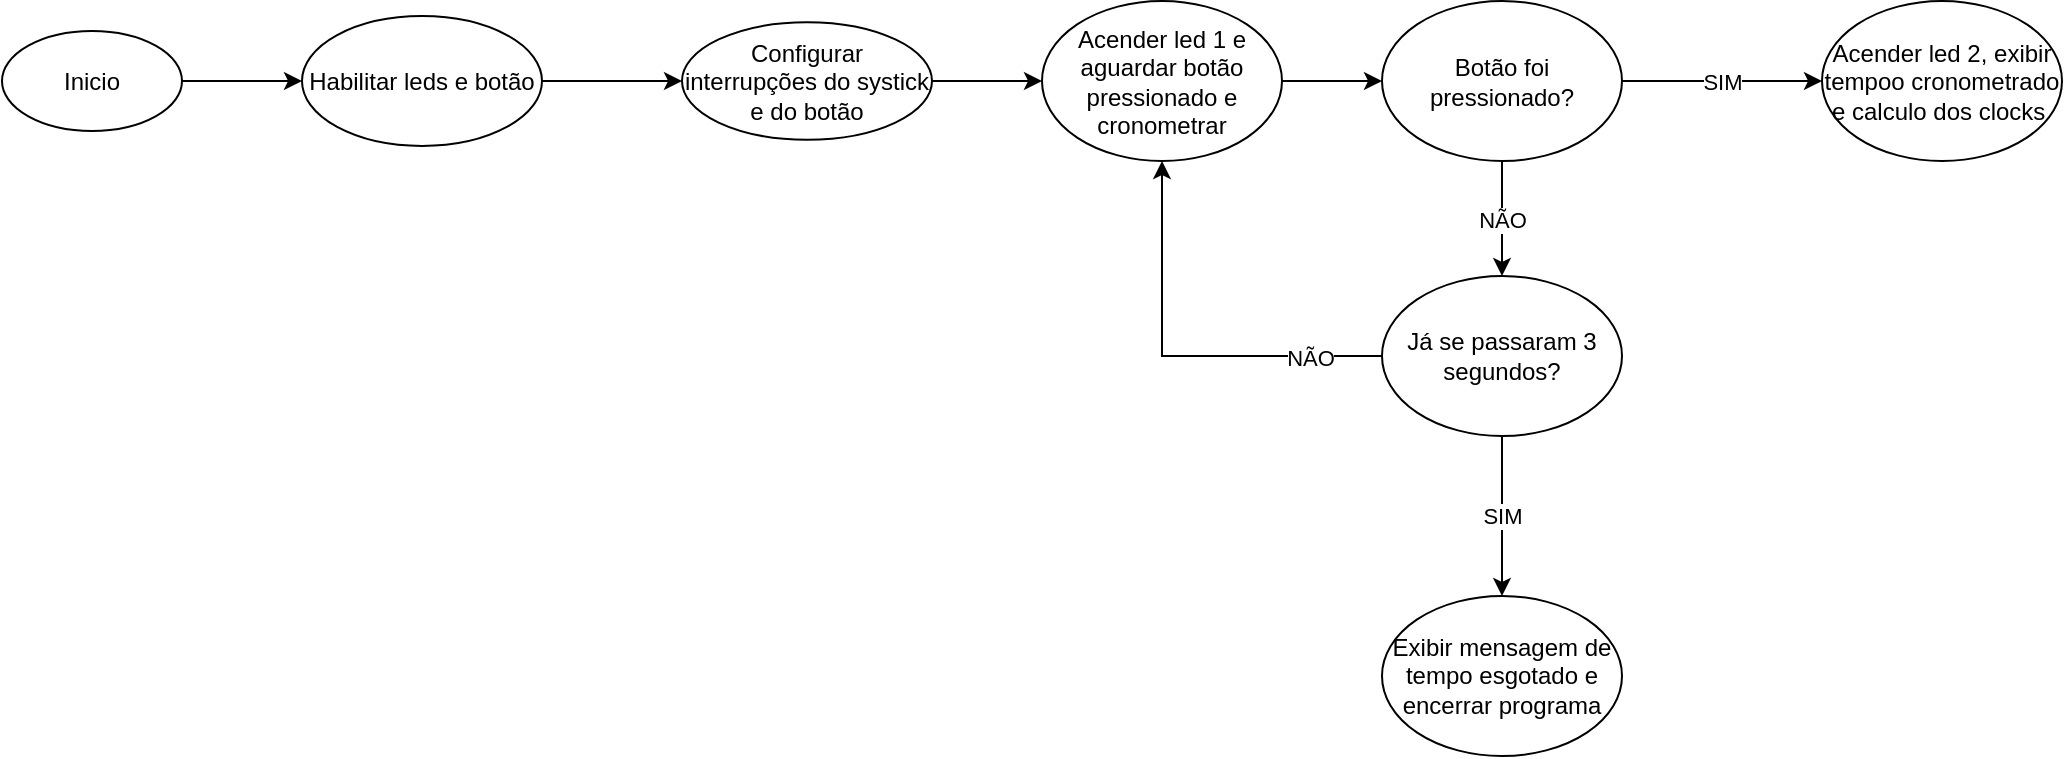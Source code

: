 <mxfile version="15.5.4" type="device"><diagram id="PMwVGdEnrjAZBUgpMOE_" name="Page-1"><mxGraphModel dx="1422" dy="754" grid="1" gridSize="10" guides="1" tooltips="1" connect="1" arrows="1" fold="1" page="0" pageScale="1" pageWidth="850" pageHeight="1100" math="0" shadow="0"><root><mxCell id="0"/><mxCell id="1" parent="0"/><mxCell id="p4JJvIiSr8srQQHq6Qzr-4" style="edgeStyle=orthogonalEdgeStyle;rounded=0;orthogonalLoop=1;jettySize=auto;html=1;entryX=0;entryY=0.5;entryDx=0;entryDy=0;" edge="1" parent="1" source="p4JJvIiSr8srQQHq6Qzr-1" target="p4JJvIiSr8srQQHq6Qzr-3"><mxGeometry relative="1" as="geometry"/></mxCell><mxCell id="p4JJvIiSr8srQQHq6Qzr-1" value="Inicio" style="ellipse;whiteSpace=wrap;html=1;" vertex="1" parent="1"><mxGeometry x="10" y="17.5" width="90" height="50" as="geometry"/></mxCell><mxCell id="p4JJvIiSr8srQQHq6Qzr-6" style="edgeStyle=orthogonalEdgeStyle;rounded=0;orthogonalLoop=1;jettySize=auto;html=1;entryX=0;entryY=0.5;entryDx=0;entryDy=0;" edge="1" parent="1" source="p4JJvIiSr8srQQHq6Qzr-3" target="p4JJvIiSr8srQQHq6Qzr-5"><mxGeometry relative="1" as="geometry"/></mxCell><mxCell id="p4JJvIiSr8srQQHq6Qzr-3" value="Habilitar leds e botão" style="ellipse;whiteSpace=wrap;html=1;" vertex="1" parent="1"><mxGeometry x="160" y="10" width="120" height="65" as="geometry"/></mxCell><mxCell id="p4JJvIiSr8srQQHq6Qzr-8" style="edgeStyle=orthogonalEdgeStyle;rounded=0;orthogonalLoop=1;jettySize=auto;html=1;entryX=0;entryY=0.5;entryDx=0;entryDy=0;" edge="1" parent="1" source="p4JJvIiSr8srQQHq6Qzr-5" target="p4JJvIiSr8srQQHq6Qzr-7"><mxGeometry relative="1" as="geometry"/></mxCell><mxCell id="p4JJvIiSr8srQQHq6Qzr-5" value="Configurar interrupções do systick e do botão" style="ellipse;whiteSpace=wrap;html=1;" vertex="1" parent="1"><mxGeometry x="350" y="13.13" width="125" height="58.75" as="geometry"/></mxCell><mxCell id="p4JJvIiSr8srQQHq6Qzr-10" style="edgeStyle=orthogonalEdgeStyle;rounded=0;orthogonalLoop=1;jettySize=auto;html=1;entryX=0;entryY=0.5;entryDx=0;entryDy=0;" edge="1" parent="1" source="p4JJvIiSr8srQQHq6Qzr-7" target="p4JJvIiSr8srQQHq6Qzr-9"><mxGeometry relative="1" as="geometry"/></mxCell><mxCell id="p4JJvIiSr8srQQHq6Qzr-7" value="Acender led 1 e aguardar botão pressionado e cronometrar" style="ellipse;whiteSpace=wrap;html=1;" vertex="1" parent="1"><mxGeometry x="530" y="2.5" width="120" height="80" as="geometry"/></mxCell><mxCell id="p4JJvIiSr8srQQHq6Qzr-12" value="NÃO" style="edgeStyle=orthogonalEdgeStyle;rounded=0;orthogonalLoop=1;jettySize=auto;html=1;entryX=0.5;entryY=0;entryDx=0;entryDy=0;" edge="1" parent="1" source="p4JJvIiSr8srQQHq6Qzr-9" target="p4JJvIiSr8srQQHq6Qzr-14"><mxGeometry relative="1" as="geometry"><mxPoint x="760" y="130" as="targetPoint"/></mxGeometry></mxCell><mxCell id="p4JJvIiSr8srQQHq6Qzr-20" value="SIM" style="edgeStyle=orthogonalEdgeStyle;rounded=0;orthogonalLoop=1;jettySize=auto;html=1;entryX=0;entryY=0.5;entryDx=0;entryDy=0;" edge="1" parent="1" source="p4JJvIiSr8srQQHq6Qzr-9" target="p4JJvIiSr8srQQHq6Qzr-19"><mxGeometry relative="1" as="geometry"/></mxCell><mxCell id="p4JJvIiSr8srQQHq6Qzr-9" value="Botão foi pressionado?" style="ellipse;whiteSpace=wrap;html=1;" vertex="1" parent="1"><mxGeometry x="700" y="2.5" width="120" height="80" as="geometry"/></mxCell><mxCell id="p4JJvIiSr8srQQHq6Qzr-15" style="edgeStyle=orthogonalEdgeStyle;rounded=0;orthogonalLoop=1;jettySize=auto;html=1;entryX=0.5;entryY=1;entryDx=0;entryDy=0;" edge="1" parent="1" source="p4JJvIiSr8srQQHq6Qzr-14" target="p4JJvIiSr8srQQHq6Qzr-7"><mxGeometry relative="1" as="geometry"/></mxCell><mxCell id="p4JJvIiSr8srQQHq6Qzr-16" value="NÃO" style="edgeLabel;html=1;align=center;verticalAlign=middle;resizable=0;points=[];" vertex="1" connectable="0" parent="p4JJvIiSr8srQQHq6Qzr-15"><mxGeometry x="-0.653" y="1" relative="1" as="geometry"><mxPoint as="offset"/></mxGeometry></mxCell><mxCell id="p4JJvIiSr8srQQHq6Qzr-17" value="SIM" style="edgeStyle=orthogonalEdgeStyle;rounded=0;orthogonalLoop=1;jettySize=auto;html=1;" edge="1" parent="1" source="p4JJvIiSr8srQQHq6Qzr-14" target="p4JJvIiSr8srQQHq6Qzr-18"><mxGeometry relative="1" as="geometry"><mxPoint x="760" y="280" as="targetPoint"/></mxGeometry></mxCell><mxCell id="p4JJvIiSr8srQQHq6Qzr-14" value="Já se passaram 3 segundos?" style="ellipse;whiteSpace=wrap;html=1;" vertex="1" parent="1"><mxGeometry x="700" y="140" width="120" height="80" as="geometry"/></mxCell><mxCell id="p4JJvIiSr8srQQHq6Qzr-18" value="Exibir mensagem de tempo esgotado e encerrar programa" style="ellipse;whiteSpace=wrap;html=1;" vertex="1" parent="1"><mxGeometry x="700" y="300" width="120" height="80" as="geometry"/></mxCell><mxCell id="p4JJvIiSr8srQQHq6Qzr-19" value="Acender led 2, exibir tempoo cronometrado e calculo dos clocks&amp;nbsp;" style="ellipse;whiteSpace=wrap;html=1;" vertex="1" parent="1"><mxGeometry x="920" y="2.5" width="120" height="80" as="geometry"/></mxCell></root></mxGraphModel></diagram></mxfile>